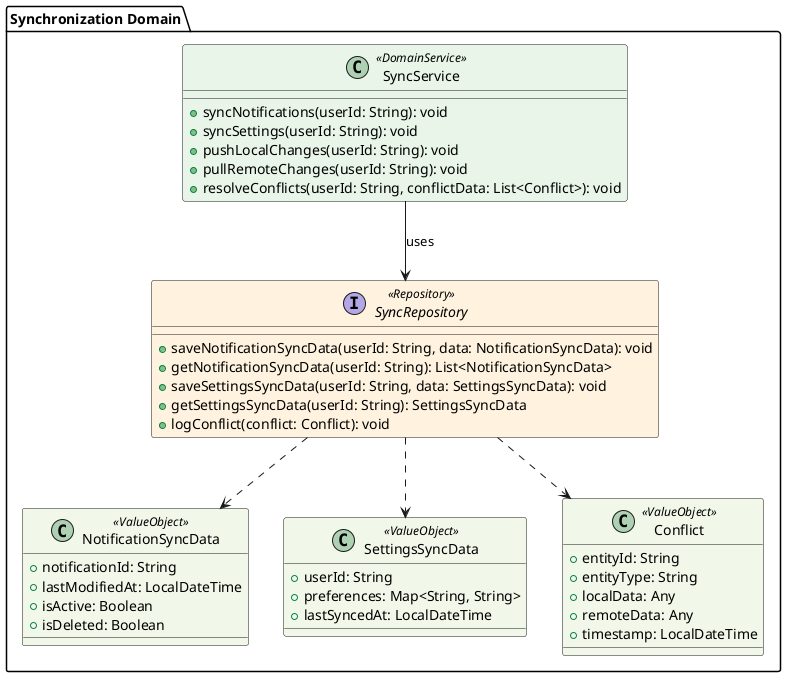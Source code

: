 @startuml SynchronizationDomain

!define SERVICE_COLOR #E8F5E8
!define REPOSITORY_COLOR #FFF3E0
!define ENTITY_COLOR #F1F8E9

package "Synchronization Domain" {

  class SyncService <<DomainService>> SERVICE_COLOR {
    +syncNotifications(userId: String): void
    +syncSettings(userId: String): void
    +pushLocalChanges(userId: String): void
    +pullRemoteChanges(userId: String): void
    +resolveConflicts(userId: String, conflictData: List<Conflict>): void
  }

  interface SyncRepository <<Repository>> REPOSITORY_COLOR {
    +saveNotificationSyncData(userId: String, data: NotificationSyncData): void
    +getNotificationSyncData(userId: String): List<NotificationSyncData>
    +saveSettingsSyncData(userId: String, data: SettingsSyncData): void
    +getSettingsSyncData(userId: String): SettingsSyncData
    +logConflict(conflict: Conflict): void
  }

  class NotificationSyncData <<ValueObject>> ENTITY_COLOR {
    +notificationId: String
    +lastModifiedAt: LocalDateTime
    +isActive: Boolean
    +isDeleted: Boolean
  }

  class SettingsSyncData <<ValueObject>> ENTITY_COLOR {
    +userId: String
    +preferences: Map<String, String>
    +lastSyncedAt: LocalDateTime
  }

  class Conflict <<ValueObject>> ENTITY_COLOR {
    +entityId: String
    +entityType: String
    +localData: Any
    +remoteData: Any
    +timestamp: LocalDateTime
  }

}

' Relationships
SyncService --> SyncRepository : uses
SyncRepository ..> NotificationSyncData
SyncRepository ..> SettingsSyncData
SyncRepository ..> Conflict
@enduml